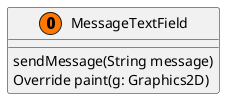 @startuml
'https://plantuml.com/class-diagram

class MessageTextField << (O, #FF7700) >> {
sendMessage(String message)
Override paint(g: Graphics2D)
}


@enduml